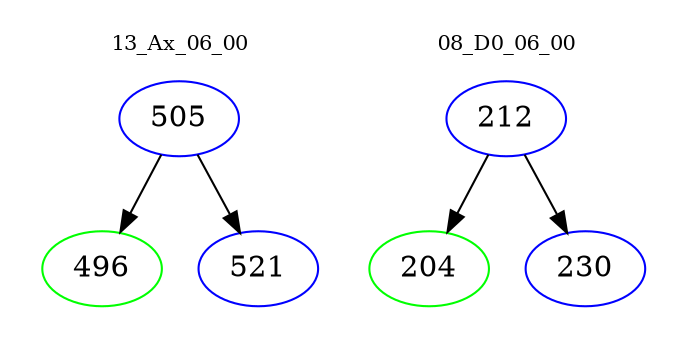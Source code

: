 digraph{
subgraph cluster_0 {
color = white
label = "13_Ax_06_00";
fontsize=10;
T0_505 [label="505", color="blue"]
T0_505 -> T0_496 [color="black"]
T0_496 [label="496", color="green"]
T0_505 -> T0_521 [color="black"]
T0_521 [label="521", color="blue"]
}
subgraph cluster_1 {
color = white
label = "08_D0_06_00";
fontsize=10;
T1_212 [label="212", color="blue"]
T1_212 -> T1_204 [color="black"]
T1_204 [label="204", color="green"]
T1_212 -> T1_230 [color="black"]
T1_230 [label="230", color="blue"]
}
}
